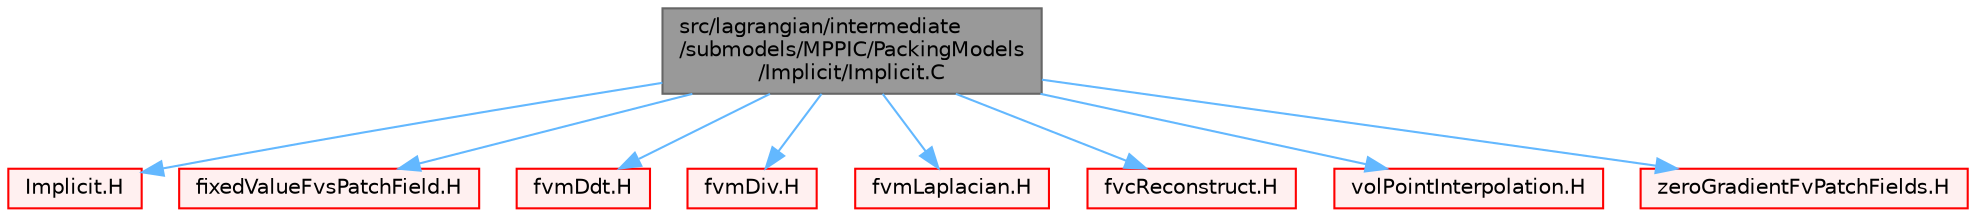 digraph "src/lagrangian/intermediate/submodels/MPPIC/PackingModels/Implicit/Implicit.C"
{
 // LATEX_PDF_SIZE
  bgcolor="transparent";
  edge [fontname=Helvetica,fontsize=10,labelfontname=Helvetica,labelfontsize=10];
  node [fontname=Helvetica,fontsize=10,shape=box,height=0.2,width=0.4];
  Node1 [id="Node000001",label="src/lagrangian/intermediate\l/submodels/MPPIC/PackingModels\l/Implicit/Implicit.C",height=0.2,width=0.4,color="gray40", fillcolor="grey60", style="filled", fontcolor="black",tooltip=" "];
  Node1 -> Node2 [id="edge1_Node000001_Node000002",color="steelblue1",style="solid",tooltip=" "];
  Node2 [id="Node000002",label="Implicit.H",height=0.2,width=0.4,color="red", fillcolor="#FFF0F0", style="filled",URL="$Implicit_8H.html",tooltip=" "];
  Node1 -> Node150 [id="edge2_Node000001_Node000150",color="steelblue1",style="solid",tooltip=" "];
  Node150 [id="Node000150",label="fixedValueFvsPatchField.H",height=0.2,width=0.4,color="red", fillcolor="#FFF0F0", style="filled",URL="$fixedValueFvsPatchField_8H.html",tooltip=" "];
  Node1 -> Node283 [id="edge3_Node000001_Node000283",color="steelblue1",style="solid",tooltip=" "];
  Node283 [id="Node000283",label="fvmDdt.H",height=0.2,width=0.4,color="red", fillcolor="#FFF0F0", style="filled",URL="$fvmDdt_8H.html",tooltip="Calculate the matrix for the first temporal derivative."];
  Node1 -> Node400 [id="edge4_Node000001_Node000400",color="steelblue1",style="solid",tooltip=" "];
  Node400 [id="Node000400",label="fvmDiv.H",height=0.2,width=0.4,color="red", fillcolor="#FFF0F0", style="filled",URL="$fvmDiv_8H.html",tooltip="Calculate the matrix for the divergence of the given field and flux."];
  Node1 -> Node402 [id="edge5_Node000001_Node000402",color="steelblue1",style="solid",tooltip=" "];
  Node402 [id="Node000402",label="fvmLaplacian.H",height=0.2,width=0.4,color="red", fillcolor="#FFF0F0", style="filled",URL="$fvmLaplacian_8H.html",tooltip="Calculate the matrix for the laplacian of the field."];
  Node1 -> Node403 [id="edge6_Node000001_Node000403",color="steelblue1",style="solid",tooltip=" "];
  Node403 [id="Node000403",label="fvcReconstruct.H",height=0.2,width=0.4,color="red", fillcolor="#FFF0F0", style="filled",URL="$fvcReconstruct_8H.html",tooltip="Reconstruct volField from a face flux field."];
  Node1 -> Node404 [id="edge7_Node000001_Node000404",color="steelblue1",style="solid",tooltip=" "];
  Node404 [id="Node000404",label="volPointInterpolation.H",height=0.2,width=0.4,color="red", fillcolor="#FFF0F0", style="filled",URL="$volPointInterpolation_8H.html",tooltip=" "];
  Node1 -> Node415 [id="edge8_Node000001_Node000415",color="steelblue1",style="solid",tooltip=" "];
  Node415 [id="Node000415",label="zeroGradientFvPatchFields.H",height=0.2,width=0.4,color="red", fillcolor="#FFF0F0", style="filled",URL="$zeroGradientFvPatchFields_8H.html",tooltip=" "];
}
